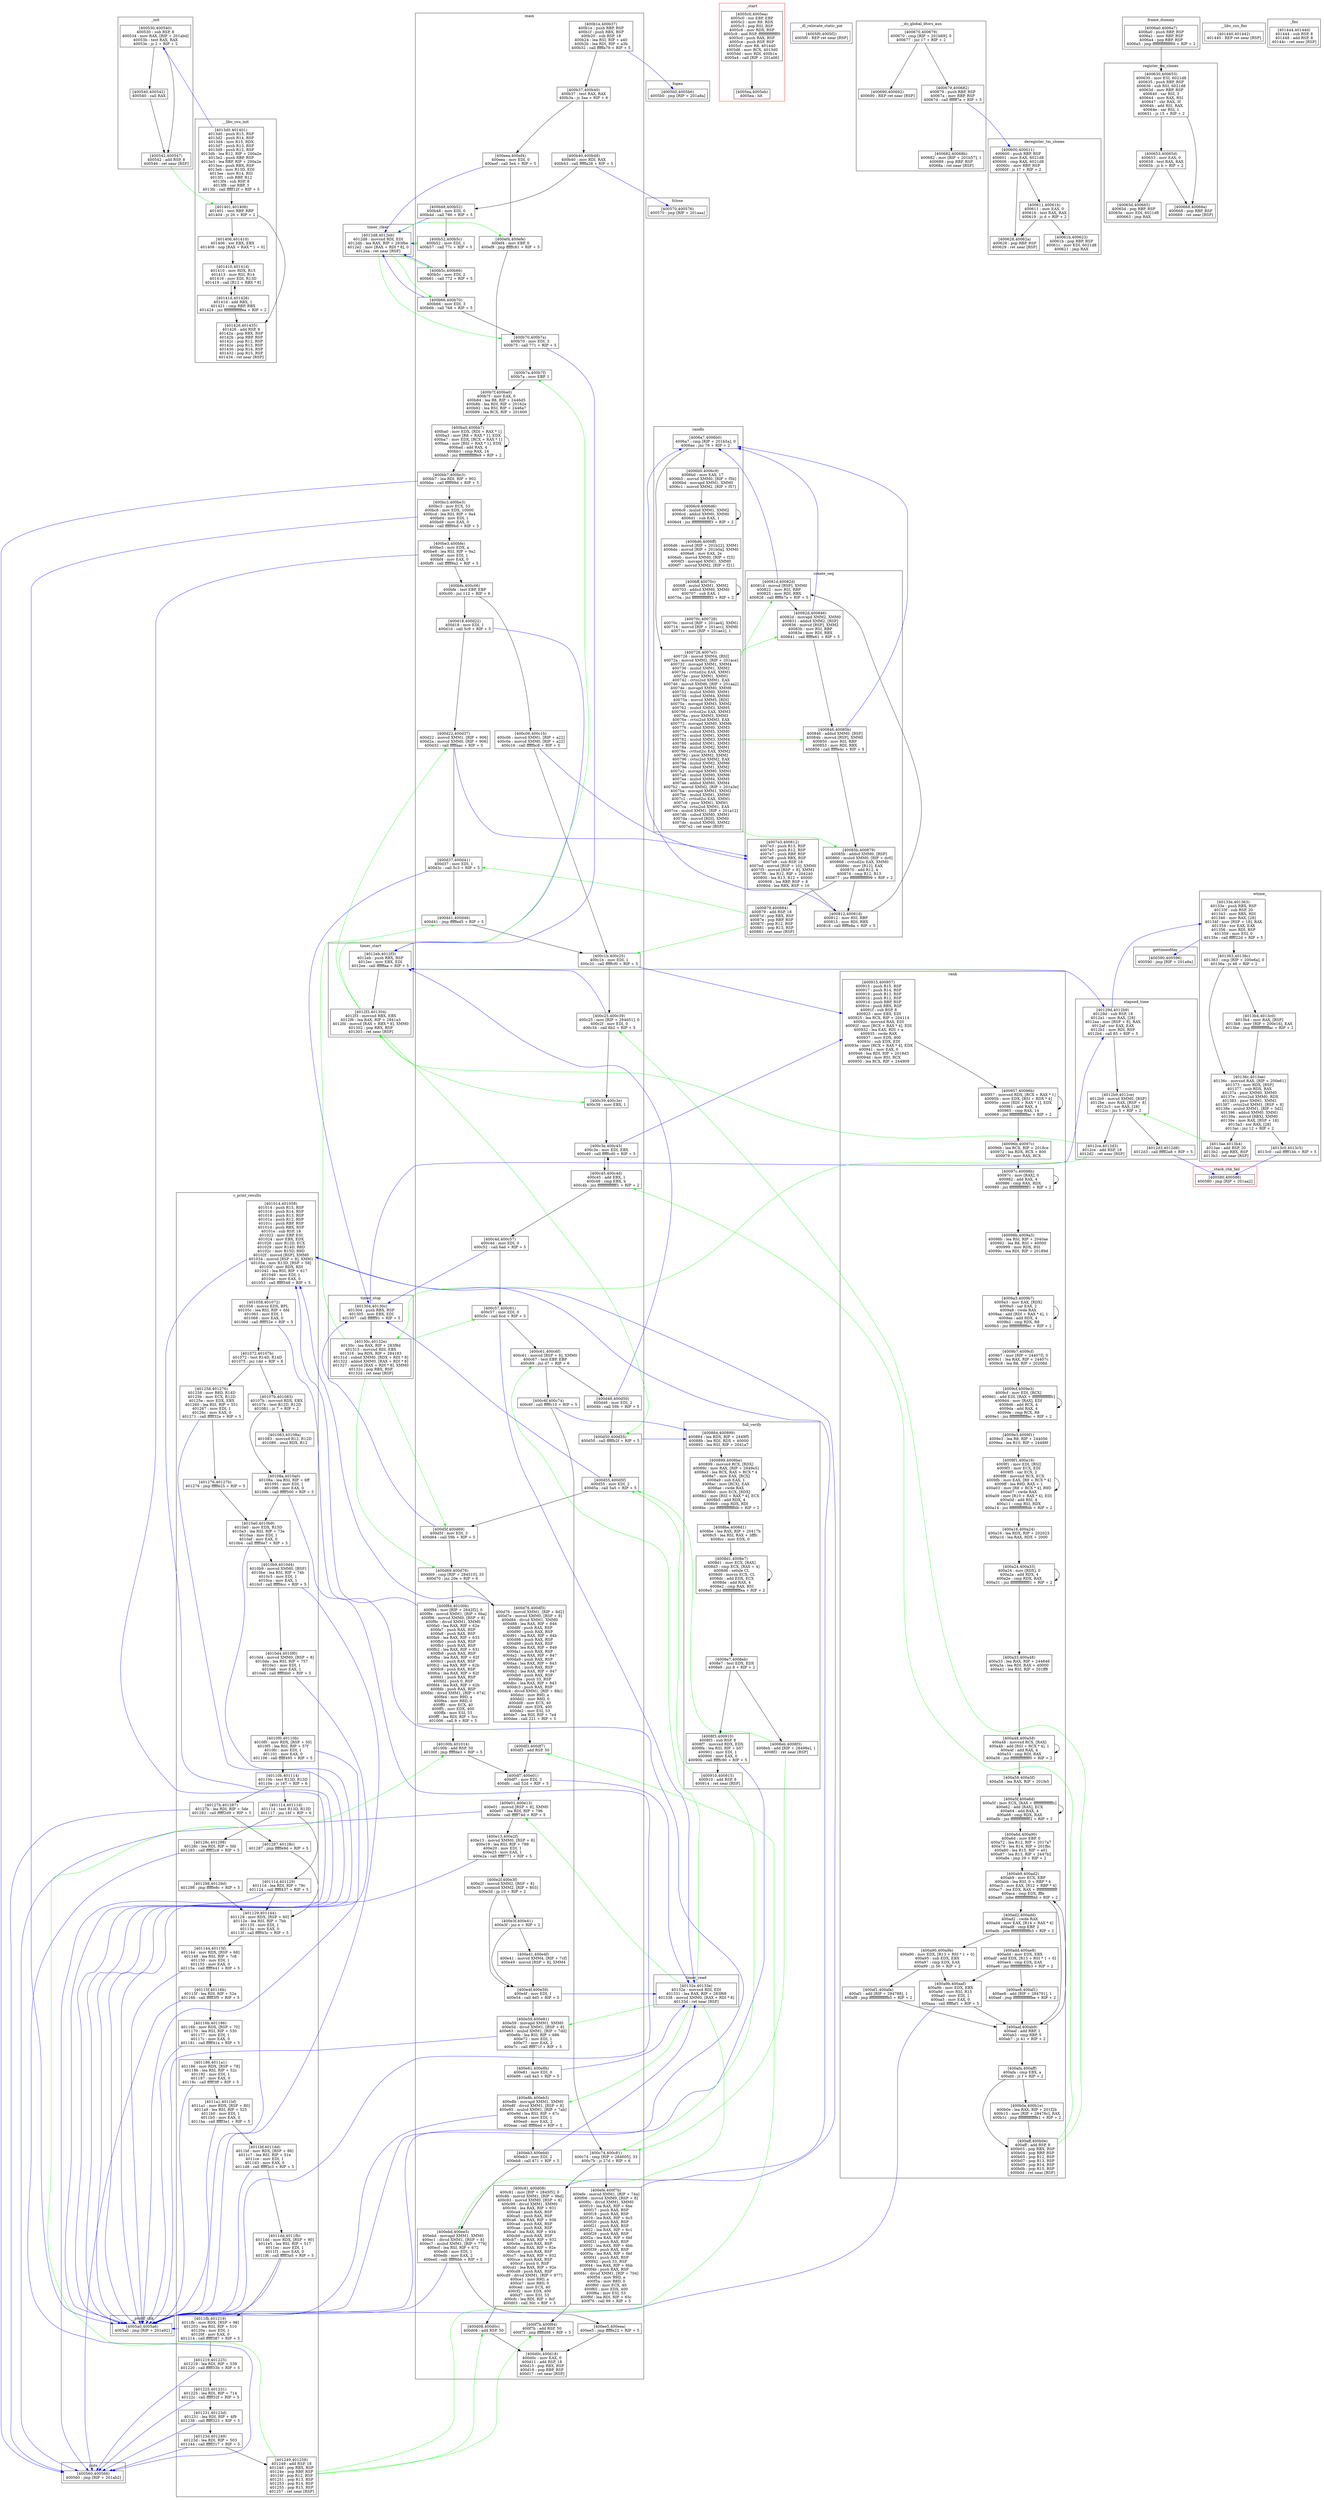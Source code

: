 digraph G{
	 subgraph cluster_1 {
		 label="_init"
		 shape=box
		 color=black
		"400530"[shape=box,label="[400530,400540)\n400530 : sub RSP, 8\n400534 : mov RAX, [RIP + 201abd]\n40053b : test RAX, RAX\n40053e : jz 2 + RIP + 2"];
		"400540"[shape=box,label="[400540,400542)\n400540 : call RAX"];
		"400542"[shape=box,label="[400542,400547)\n400542 : add RSP, 8\n400546 : ret near [RSP]"];
	}
	"400530" -> "400542"
	"400530" -> "400540"
	"400540" -> "400542"
	"400542" -> "401401" [color=green]

	 subgraph cluster_2 {
		 label="puts"
		 shape=box
		 color=black
		"400560"[shape=box,label="[400560,400566)\n400560 : jmp [RIP + 201ab2]"];
	}

	 subgraph cluster_3 {
		 label="fclose"
		 shape=box
		 color=black
		"400570"[shape=box,label="[400570,400576)\n400570 : jmp [RIP + 201aaa]"];
	}

	 subgraph cluster_4 {
		 label="__stack_chk_fail"
		 shape=box
		 color=red
		"400580"[shape=box,label="[400580,400586)\n400580 : jmp [RIP + 201aa2]"];
	}

	 subgraph cluster_5 {
		 label="gettimeofday"
		 shape=box
		 color=black
		"400590"[shape=box,label="[400590,400596)\n400590 : jmp [RIP + 201a9a]"];
	}

	 subgraph cluster_6 {
		 label="__printf_chk"
		 shape=box
		 color=black
		"4005a0"[shape=box,label="[4005a0,4005a6)\n4005a0 : jmp [RIP + 201a92]"];
	}

	 subgraph cluster_7 {
		 label="fopen"
		 shape=box
		 color=black
		"4005b0"[shape=box,label="[4005b0,4005b6)\n4005b0 : jmp [RIP + 201a8a]"];
	}

	 subgraph cluster_8 {
		 label="_start"
		 shape=box
		 color=red
		"4005c0"[shape=box,label="[4005c0,4005ea)\n4005c0 : xor EBP, EBP\n4005c2 : mov R9, RDX\n4005c5 : pop RSI, RSP\n4005c6 : mov RDX, RSP\n4005c9 : and RSP, fffffffffffffff0\n4005cd : push RAX, RSP\n4005ce : push RSP, RSP\n4005cf : mov R8, 401440\n4005d6 : mov RCX, 4013d0\n4005dd : mov RDI, 400b1e\n4005e4 : call [RIP + 201a06]"];
		"4005ea"[shape=box,label="[4005ea,4005eb)\n4005ea : hlt "];
	}
	"4005c0" -> "4005ea"

	 subgraph cluster_9 {
		 label="_dl_relocate_static_pie"
		 shape=box
		 color=black
		"4005f0"[shape=box,label="[4005f0,4005f2)\n4005f0 : REP ret near [RSP]"];
	}

	 subgraph cluster_10 {
		 label="deregister_tm_clones"
		 shape=box
		 color=black
		"400600"[shape=box,label="[400600,400611)\n400600 : push RBP, RSP\n400601 : mov EAX, 6021d8\n400606 : cmp RAX, 6021d8\n40060c : mov RBP, RSP\n40060f : jz 17 + RIP + 2"];
		"400611"[shape=box,label="[400611,40061b)\n400611 : mov EAX, 0\n400616 : test RAX, RAX\n400619 : jz d + RIP + 2"];
		"40061b"[shape=box,label="[40061b,400623)\n40061b : pop RBP, RSP\n40061c : mov EDI, 6021d8\n400621 : jmp RAX"];
		"400628"[shape=box,label="[400628,40062a)\n400628 : pop RBP, RSP\n400629 : ret near [RSP]"];
	}
	"400600" -> "400628"
	"400600" -> "400611"
	"400611" -> "400628"
	"400611" -> "40061b"

	 subgraph cluster_11 {
		 label="register_tm_clones"
		 shape=box
		 color=black
		"400630"[shape=box,label="[400630,400653)\n400630 : mov ESI, 6021d8\n400635 : push RBP, RSP\n400636 : sub RSI, 6021d8\n40063d : mov RBP, RSP\n400640 : sar RSI, 3\n400644 : mov RAX, RSI\n400647 : shr RAX, 3f\n40064b : add RSI, RAX\n40064e : sar RSI, 1\n400651 : jz 15 + RIP + 2"];
		"400653"[shape=box,label="[400653,40065d)\n400653 : mov EAX, 0\n400658 : test RAX, RAX\n40065b : jz b + RIP + 2"];
		"40065d"[shape=box,label="[40065d,400665)\n40065d : pop RBP, RSP\n40065e : mov EDI, 6021d8\n400663 : jmp RAX"];
		"400668"[shape=box,label="[400668,40066a)\n400668 : pop RBP, RSP\n400669 : ret near [RSP]"];
	}
	"400630" -> "400668"
	"400630" -> "400653"
	"400653" -> "400668"
	"400653" -> "40065d"

	 subgraph cluster_12 {
		 label="__do_global_dtors_aux"
		 shape=box
		 color=black
		"400670"[shape=box,label="[400670,400679)\n400670 : cmp [RIP + 201b69], 0\n400677 : jnz 17 + RIP + 2"];
		"400679"[shape=box,label="[400679,400682)\n400679 : push RBP, RSP\n40067a : mov RBP, RSP\n40067d : call ffffff7e + RIP + 5"];
		"400682"[shape=box,label="[400682,40068b)\n400682 : mov [RIP + 201b57], 1\n400689 : pop RBP, RSP\n40068a : ret near [RSP]"];
		"400690"[shape=box,label="[400690,400692)\n400690 : REP ret near [RSP]"];
	}
	"400670" -> "400690"
	"400670" -> "400679"
	"400679" -> "400600" [color=blue]
	"400679" -> "400682"

	 subgraph cluster_13 {
		 label="frame_dummy"
		 shape=box
		 color=black
		"4006a0"[shape=box,label="[4006a0,4006a7)\n4006a0 : push RBP, RSP\n4006a1 : mov RBP, RSP\n4006a4 : pop RBP, RSP\n4006a5 : jmp ffffffffffffff89 + RIP + 2"];
	}
	"4006a0" -> "400630"

	 subgraph cluster_14 {
		 label="randlc"
		 shape=box
		 color=black
		"4006a7"[shape=box,label="[4006a7,4006b0)\n4006a7 : cmp [RIP + 201b5a], 0\n4006ae : jnz 76 + RIP + 2"];
		"4006b0"[shape=box,label="[4006b0,4006c9)\n4006b0 : mov EAX, 17\n4006b5 : movsd XMM0, [RIP + f5b]\n4006bd : movapd XMM1, XMM0\n4006c1 : movsd XMM2, [RIP + f57]"];
		"4006c9"[shape=box,label="[4006c9,4006d6)\n4006c9 : mulsd XMM1, XMM2\n4006cd : addsd XMM0, XMM0\n4006d1 : sub EAX, 1\n4006d4 : jnz fffffffffffffff3 + RIP + 2"];
		"4006d6"[shape=box,label="[4006d6,4006ff)\n4006d6 : movsd [RIP + 201b22], XMM1\n4006de : movsd [RIP + 201b0a], XMM0\n4006e6 : mov EAX, 2e\n4006eb : movsd XMM0, [RIP + f25]\n4006f3 : movapd XMM1, XMM0\n4006f7 : movsd XMM2, [RIP + f21]"];
		"4006ff"[shape=box,label="[4006ff,40070c)\n4006ff : mulsd XMM1, XMM2\n400703 : addsd XMM0, XMM0\n400707 : sub EAX, 1\n40070a : jnz fffffffffffffff3 + RIP + 2"];
		"40070c"[shape=box,label="[40070c,400726)\n40070c : movsd [RIP + 201ae4], XMM1\n400714 : movsd [RIP + 201acc], XMM0\n40071c : mov [RIP + 201ae2], 1"];
		"400726"[shape=box,label="[400726,4007e3)\n400726 : movsd XMM4, [RSI]\n40072a : movsd XMM2, [RIP + 201ace]\n400732 : movapd XMM1, XMM4\n400736 : mulsd XMM1, XMM2\n40073a : cvttsd2si EAX, XMM1\n40073e : pxor XMM1, XMM1\n400742 : cvtsi2sd XMM1, EAX\n400746 : movsd XMM6, [RIP + 201aa2]\n40074e : movapd XMM0, XMM6\n400752 : mulsd XMM0, XMM1\n400756 : subsd XMM4, XMM0\n40075a : movsd XMM5, [RDI]\n40075e : movapd XMM3, XMM2\n400762 : mulsd XMM3, XMM5\n400766 : cvttsd2si EAX, XMM3\n40076a : pxor XMM3, XMM3\n40076e : cvtsi2sd XMM3, EAX\n400772 : movapd XMM0, XMM6\n400776 : mulsd XMM0, XMM3\n40077a : subsd XMM5, XMM0\n40077e : mulsd XMM1, XMM5\n400782 : mulsd XMM3, XMM4\n400786 : addsd XMM1, XMM3\n40078a : mulsd XMM2, XMM1\n40078e : cvttsd2si EAX, XMM2\n400792 : pxor XMM2, XMM2\n400796 : cvtsi2sd XMM2, EAX\n40079a : mulsd XMM2, XMM6\n40079e : subsd XMM1, XMM2\n4007a2 : movapd XMM0, XMM1\n4007a6 : mulsd XMM0, XMM6\n4007aa : mulsd XMM4, XMM5\n4007ae : addsd XMM0, XMM4\n4007b2 : movsd XMM2, [RIP + 201a3e]\n4007ba : movapd XMM1, XMM2\n4007be : mulsd XMM1, XMM0\n4007c2 : cvttsd2si EAX, XMM1\n4007c6 : pxor XMM1, XMM1\n4007ca : cvtsi2sd XMM1, EAX\n4007ce : mulsd XMM1, [RIP + 201a12]\n4007d6 : subsd XMM0, XMM1\n4007da : movsd [RDI], XMM0\n4007de : mulsd XMM0, XMM2\n4007e2 : ret near [RSP]"];
	}
	"4006a7" -> "400726"
	"4006a7" -> "4006b0"
	"4006b0" -> "4006c9"
	"4006c9" -> "4006c9"
	"4006c9" -> "4006d6"
	"4006d6" -> "4006ff"
	"4006ff" -> "4006ff"
	"4006ff" -> "40070c"
	"40070c" -> "400726"
	"400726" -> "40081d" [color=green]
	"400726" -> "40082d" [color=green]
	"400726" -> "400846" [color=green]
	"400726" -> "40085b" [color=green]

	 subgraph cluster_15 {
		 label="create_seq"
		 shape=box
		 color=black
		"4007e3"[shape=box,label="[4007e3,400812)\n4007e3 : push R13, RSP\n4007e5 : push R12, RSP\n4007e7 : push RBP, RSP\n4007e8 : push RBX, RSP\n4007e9 : sub RSP, 18\n4007ed : movsd [RSP + 10], XMM0\n4007f3 : movsd [RSP + 8], XMM1\n4007f9 : lea R12, RIP + 204240\n400800 : lea R13, R12 + 40000\n400808 : lea RBP, RSP + 8\n40080d : lea RBX, RSP + 10"];
		"400812"[shape=box,label="[400812,40081d)\n400812 : mov RSI, RBP\n400815 : mov RDI, RBX\n400818 : call fffffe8a + RIP + 5"];
		"40081d"[shape=box,label="[40081d,40082d)\n40081d : movsd [RSP], XMM0\n400822 : mov RSI, RBP\n400825 : mov RDI, RBX\n400828 : call fffffe7a + RIP + 5"];
		"40082d"[shape=box,label="[40082d,400846)\n40082d : movapd XMM2, XMM0\n400831 : addsd XMM2, [RSP]\n400836 : movsd [RSP], XMM2\n40083b : mov RSI, RBP\n40083e : mov RDI, RBX\n400841 : call fffffe61 + RIP + 5"];
		"400846"[shape=box,label="[400846,40085b)\n400846 : addsd XMM0, [RSP]\n40084b : movsd [RSP], XMM0\n400850 : mov RSI, RBP\n400853 : mov RDI, RBX\n400856 : call fffffe4c + RIP + 5"];
		"40085b"[shape=box,label="[40085b,400879)\n40085b : addsd XMM0, [RSP]\n400860 : mulsd XMM0, [RIP + dc0]\n400868 : cvttsd2si EAX, XMM0\n40086c : mov [R12], EAX\n400870 : add R12, 4\n400874 : cmp R12, R13\n400877 : jnz ffffffffffffff99 + RIP + 2"];
		"400879"[shape=box,label="[400879,400884)\n400879 : add RSP, 18\n40087d : pop RBX, RSP\n40087e : pop RBP, RSP\n40087f : pop R12, RSP\n400881 : pop R13, RSP\n400883 : ret near [RSP]"];
	}
	"4007e3" -> "400812"
	"400812" -> "4006a7" [color=blue]
	"400812" -> "40081d"
	"40081d" -> "4006a7" [color=blue]
	"40081d" -> "40082d"
	"40082d" -> "4006a7" [color=blue]
	"40082d" -> "400846"
	"400846" -> "4006a7" [color=blue]
	"400846" -> "40085b"
	"40085b" -> "400812"
	"40085b" -> "400879"
	"400879" -> "400d37" [color=green]
	"400879" -> "400c1b" [color=green]

	 subgraph cluster_16 {
		 label="full_verify"
		 shape=box
		 color=black
		"400884"[shape=box,label="[400884,400899)\n400884 : lea RDX, RIP + 2449f5\n40088b : lea RDI, RDX + 40000\n400892 : lea RSI, RIP + 2041a7"];
		"400899"[shape=box,label="[400899,4008be)\n400899 : movsxd RCX, [RDX]\n40089c : mov RAX, [RIP + 2849e5]\n4008a3 : lea RCX, RAX + RCX * 4\n4008a7 : mov EAX, [RCX]\n4008a9 : sub EAX, 1\n4008ac : mov [RCX], EAX\n4008ae : cwde RAX\n4008b0 : mov ECX, [RDX]\n4008b2 : mov [RSI + RAX * 4], ECX\n4008b5 : add RDX, 4\n4008b9 : cmp RDX, RDI\n4008bc : jnz ffffffffffffffdb + RIP + 2"];
		"4008be"[shape=box,label="[4008be,4008d1)\n4008be : lea RAX, RIP + 20417b\n4008c5 : lea RSI, RAX + 3fffc\n4008cc : mov EDX, 0"];
		"4008d1"[shape=box,label="[4008d1,4008e7)\n4008d1 : mov ECX, [RAX]\n4008d3 : cmp ECX, [RAX + 4]\n4008d6 : setnle CL\n4008d9 : movzx ECX, CL\n4008dc : add EDX, ECX\n4008de : add RAX, 4\n4008e2 : cmp RAX, RSI\n4008e5 : jnz ffffffffffffffea + RIP + 2"];
		"4008e7"[shape=box,label="[4008e7,4008eb)\n4008e7 : test EDX, EDX\n4008e9 : jnz 8 + RIP + 2"];
		"4008eb"[shape=box,label="[4008eb,4008f3)\n4008eb : add [RIP + 28498e], 1\n4008f2 : ret near [RSP]"];
		"4008f3"[shape=box,label="[4008f3,400910)\n4008f3 : sub RSP, 8\n4008f7 : movsxd RDX, EDX\n4008fa : lea RSI, RIP + b57\n400901 : mov EDI, 1\n400906 : mov EAX, 0\n40090b : call fffffc90 + RIP + 5"];
		"400910"[shape=box,label="[400910,400915)\n400910 : add RSP, 8\n400914 : ret near [RSP]"];
	}
	"400884" -> "400899"
	"400899" -> "400899"
	"400899" -> "4008be"
	"4008be" -> "4008d1"
	"4008d1" -> "4008d1"
	"4008d1" -> "4008e7"
	"4008e7" -> "4008f3"
	"4008e7" -> "4008eb"
	"4008eb" -> "400d55" [color=green]
	"4008eb" -> "400c74" [color=green]
	"4008f3" -> "4005a0" [color=blue]
	"4008f3" -> "400910"
	"400910" -> "400d55" [color=green]
	"400910" -> "400c74" [color=green]

	 subgraph cluster_17 {
		 label="rank"
		 shape=box
		 color=black
		"400915"[shape=box,label="[400915,400957)\n400915 : push R15, RSP\n400917 : push R14, RSP\n400919 : push R13, RSP\n40091b : push R12, RSP\n40091d : push RBP, RSP\n40091e : push RBX, RSP\n40091f : sub RSP, 8\n400923 : mov EBX, EDI\n400925 : lea RCX, RIP + 204114\n40092c : movsxd RAX, EDI\n40092f : mov [RCX + RAX * 4], EDI\n400932 : lea EAX, RDI + a\n400935 : cwde RAX\n400937 : mov EDX, 800\n40093c : sub EDX, EDI\n40093e : mov [RCX + RAX * 4], EDX\n400941 : mov EAX, 0\n400946 : lea RDI, RIP + 2018d3\n40094d : mov RSI, RCX\n400950 : lea RCX, RIP + 244909"];
		"400957"[shape=box,label="[400957,40096b)\n400957 : movsxd RDX, [RCX + RAX * 1]\n40095b : mov EDX, [RSI + RDX * 4]\n40095e : mov [RDI + RAX * 1], EDX\n400961 : add RAX, 4\n400965 : cmp RAX, 14\n400969 : jnz ffffffffffffffec + RIP + 2"];
		"40096b"[shape=box,label="[40096b,40097c)\n40096b : lea RCX, RIP + 2018ce\n400972 : lea RDX, RCX + 800\n400979 : mov RAX, RCX"];
		"40097c"[shape=box,label="[40097c,40098b)\n40097c : mov [RAX], 0\n400982 : add RAX, 4\n400986 : cmp RAX, RDX\n400989 : jnz fffffffffffffff1 + RIP + 2"];
		"40098b"[shape=box,label="[40098b,4009a3)\n40098b : lea RSI, RIP + 2040ae\n400992 : lea R8, RSI + 40000\n400999 : mov RDX, RSI\n40099c : lea RDI, RIP + 20189d"];
		"4009a3"[shape=box,label="[4009a3,4009b7)\n4009a3 : mov EAX, [RDX]\n4009a5 : sar EAX, 2\n4009a8 : cwde RAX\n4009aa : add [RDI + RAX * 4], 1\n4009ae : add RDX, 4\n4009b2 : cmp RDX, R8\n4009b5 : jnz ffffffffffffffec + RIP + 2"];
		"4009b7"[shape=box,label="[4009b7,4009cf)\n4009b7 : mov [RIP + 24407f], 0\n4009c1 : lea RAX, RIP + 24407c\n4009c8 : lea R8, RIP + 20206d"];
		"4009cf"[shape=box,label="[4009cf,4009e3)\n4009cf : mov EDI, [RCX]\n4009d1 : add EDI, [RAX + fffffffffffffffc]\n4009d4 : mov [RAX], EDI\n4009d6 : add RCX, 4\n4009da : add RAX, 4\n4009de : cmp RCX, R8\n4009e1 : jnz ffffffffffffffec + RIP + 2"];
		"4009e3"[shape=box,label="[4009e3,4009f1)\n4009e3 : lea R8, RIP + 244056\n4009ea : lea R10, RIP + 24488f"];
		"4009f1"[shape=box,label="[4009f1,400a16)\n4009f1 : mov EDI, [RSI]\n4009f3 : mov ECX, EDI\n4009f5 : sar ECX, 2\n4009f8 : movsxd RCX, ECX\n4009fb : mov EAX, [R8 + RCX * 4]\n4009ff : lea R9D, RAX + 1\n400a03 : mov [R8 + RCX * 4], R9D\n400a07 : cwde RAX\n400a09 : mov [R10 + RAX * 4], EDI\n400a0d : add RSI, 4\n400a11 : cmp RSI, RDX\n400a14 : jnz ffffffffffffffdb + RIP + 2"];
		"400a16"[shape=box,label="[400a16,400a24)\n400a16 : lea RDX, RIP + 202023\n400a1d : lea RAX, RDX + 2000"];
		"400a24"[shape=box,label="[400a24,400a33)\n400a24 : mov [RDX], 0\n400a2a : add RDX, 4\n400a2e : cmp RDX, RAX\n400a31 : jnz fffffffffffffff1 + RIP + 2"];
		"400a33"[shape=box,label="[400a33,400a48)\n400a33 : lea RAX, RIP + 244846\n400a3a : lea RDI, RAX + 40000\n400a41 : lea RSI, RIP + 201ff8"];
		"400a48"[shape=box,label="[400a48,400a58)\n400a48 : movsxd RCX, [RAX]\n400a4b : add [RSI + RCX * 4], 1\n400a4f : add RAX, 4\n400a53 : cmp RDI, RAX\n400a56 : jnz fffffffffffffff0 + RIP + 2"];
		"400a58"[shape=box,label="[400a58,400a5f)\n400a58 : lea RAX, RIP + 201fe5"];
		"400a5f"[shape=box,label="[400a5f,400a6d)\n400a5f : mov ECX, [RAX + fffffffffffffffc]\n400a62 : add [RAX], ECX\n400a64 : add RAX, 4\n400a68 : cmp RDX, RAX\n400a6b : jnz fffffffffffffff2 + RIP + 2"];
		"400a6d"[shape=box,label="[400a6d,400a90)\n400a6d : mov EBP, 0\n400a72 : lea R12, RIP + 2017a7\n400a79 : lea R14, RIP + 201fbc\n400a80 : lea R15, RIP + a01\n400a87 : lea R13, RIP + 2447b2\n400a8e : jmp 29 + RIP + 2"];
		"400a90"[shape=box,label="[400a90,400a9b)\n400a90 : mov EDX, [R13 + RSI * 1 + 0]\n400a95 : sub EDX, EBX\n400a97 : cmp EDX, EAX\n400a99 : jz 56 + RIP + 2"];
		"400a9b"[shape=box,label="[400a9b,400aaf)\n400a9b : mov EDX, EBX\n400a9d : mov RSI, R15\n400aa0 : mov EDI, 1\n400aa5 : mov EAX, 0\n400aaa : call fffffaf1 + RIP + 5"];
		"400aaf"[shape=box,label="[400aaf,400ab9)\n400aaf : add RBP, 1\n400ab3 : cmp RBP, 5\n400ab7 : jz 41 + RIP + 2"];
		"400ab9"[shape=box,label="[400ab9,400ad2)\n400ab9 : mov ECX, EBP\n400abb : lea RSI, 0 + RBP * 4\n400ac3 : mov EAX, [R12 + RBP * 4]\n400ac7 : lea EDX, RAX + ffffffffffffffff\n400aca : cmp EDX, fffe\n400ad0 : jnbe ffffffffffffffdd + RIP + 2"];
		"400ad2"[shape=box,label="[400ad2,400add)\n400ad2 : cwde RAX\n400ad4 : mov EAX, [R14 + RAX * 4]\n400ad8 : cmp EBP, 2\n400adb : jnle ffffffffffffffb3 + RIP + 2"];
		"400add"[shape=box,label="[400add,400ae8)\n400add : mov EDX, EBX\n400adf : add EDX, [R13 + RSI * 1 + 0]\n400ae4 : cmp EDX, EAX\n400ae6 : jnz ffffffffffffffb3 + RIP + 2"];
		"400ae8"[shape=box,label="[400ae8,400af1)\n400ae8 : add [RIP + 284791], 1\n400aef : jmp ffffffffffffffbe + RIP + 2"];
		"400af1"[shape=box,label="[400af1,400afa)\n400af1 : add [RIP + 284788], 1\n400af8 : jmp ffffffffffffffb5 + RIP + 2"];
		"400afa"[shape=box,label="[400afa,400aff)\n400afa : cmp EBX, a\n400afd : jz f + RIP + 2"];
		"400aff"[shape=box,label="[400aff,400b0e)\n400aff : add RSP, 8\n400b03 : pop RBX, RSP\n400b04 : pop RBP, RSP\n400b05 : pop R12, RSP\n400b07 : pop R13, RSP\n400b09 : pop R14, RSP\n400b0b : pop R15, RSP\n400b0d : ret near [RSP]"];
		"400b0e"[shape=box,label="[400b0e,400b1e)\n400b0e : lea RAX, RIP + 201f2b\n400b15 : mov [RIP + 28476c], RAX\n400b1c : jmp ffffffffffffffe1 + RIP + 2"];
	}
	"400915" -> "400957"
	"400957" -> "400957"
	"400957" -> "40096b"
	"40096b" -> "40097c"
	"40097c" -> "40097c"
	"40097c" -> "40098b"
	"40098b" -> "4009a3"
	"4009a3" -> "4009a3"
	"4009a3" -> "4009b7"
	"4009b7" -> "4009cf"
	"4009cf" -> "4009cf"
	"4009cf" -> "4009e3"
	"4009e3" -> "4009f1"
	"4009f1" -> "4009f1"
	"4009f1" -> "400a16"
	"400a16" -> "400a24"
	"400a24" -> "400a24"
	"400a24" -> "400a33"
	"400a33" -> "400a48"
	"400a48" -> "400a48"
	"400a48" -> "400a58"
	"400a58" -> "400a5f"
	"400a5f" -> "400a5f"
	"400a5f" -> "400a6d"
	"400a6d" -> "400ab9"
	"400a90" -> "400af1"
	"400a90" -> "400a9b"
	"400a9b" -> "4005a0" [color=blue]
	"400a9b" -> "400aaf"
	"400aaf" -> "400afa"
	"400aaf" -> "400ab9"
	"400ab9" -> "400aaf"
	"400ab9" -> "400ad2"
	"400ad2" -> "400a90"
	"400ad2" -> "400add"
	"400add" -> "400a9b"
	"400add" -> "400ae8"
	"400ae8" -> "400aaf"
	"400af1" -> "400aaf"
	"400afa" -> "400b0e"
	"400afa" -> "400aff"
	"400aff" -> "400c25" [color=green]
	"400aff" -> "400c45" [color=green]
	"400b0e" -> "400aff"

	 subgraph cluster_18 {
		 label="main"
		 shape=box
		 color=black
		"400b1e"[shape=box,label="[400b1e,400b37)\n400b1e : push RBP, RSP\n400b1f : push RBX, RSP\n400b20 : sub RSP, 18\n400b24 : lea RSI, RIP + a40\n400b2b : lea RDI, RIP + a3b\n400b32 : call fffffa79 + RIP + 5"];
		"400b37"[shape=box,label="[400b37,400b40)\n400b37 : test RAX, RAX\n400b3a : jz 3aa + RIP + 6"];
		"400b40"[shape=box,label="[400b40,400b48)\n400b40 : mov RDI, RAX\n400b43 : call fffffa28 + RIP + 5"];
		"400b48"[shape=box,label="[400b48,400b52)\n400b48 : mov EDI, 0\n400b4d : call 786 + RIP + 5"];
		"400b52"[shape=box,label="[400b52,400b5c)\n400b52 : mov EDI, 1\n400b57 : call 77c + RIP + 5"];
		"400b5c"[shape=box,label="[400b5c,400b66)\n400b5c : mov EDI, 2\n400b61 : call 772 + RIP + 5"];
		"400b66"[shape=box,label="[400b66,400b70)\n400b66 : mov EDI, 3\n400b6b : call 768 + RIP + 5"];
		"400b70"[shape=box,label="[400b70,400b7a)\n400b70 : mov EDI, 3\n400b75 : call 771 + RIP + 5"];
		"400b7a"[shape=box,label="[400b7a,400b7f)\n400b7a : mov EBP, 1"];
		"400b7f"[shape=box,label="[400b7f,400ba0)\n400b7f : mov EAX, 0\n400b84 : lea R8, RIP + 2446d5\n400b8b : lea RDI, RIP + 20162e\n400b92 : lea RSI, RIP + 2446a7\n400b99 : lea RCX, RIP + 201600"];
		"400ba0"[shape=box,label="[400ba0,400bb7)\n400ba0 : mov EDX, [RDI + RAX * 1]\n400ba3 : mov [R8 + RAX * 1], EDX\n400ba7 : mov EDX, [RCX + RAX * 1]\n400baa : mov [RSI + RAX * 1], EDX\n400bad : add RAX, 4\n400bb1 : cmp RAX, 14\n400bb5 : jnz ffffffffffffffe9 + RIP + 2"];
		"400bb7"[shape=box,label="[400bb7,400bc3)\n400bb7 : lea RDI, RIP + 902\n400bbe : call fffff99d + RIP + 5"];
		"400bc3"[shape=box,label="[400bc3,400be3)\n400bc3 : mov ECX, 53\n400bc8 : mov EDX, 10000\n400bcd : lea RSI, RIP + 9a4\n400bd4 : mov EDI, 1\n400bd9 : mov EAX, 0\n400bde : call fffff9bd + RIP + 5"];
		"400be3"[shape=box,label="[400be3,400bfe)\n400be3 : mov EDX, a\n400be8 : lea RSI, RIP + 9a2\n400bef : mov EDI, 1\n400bf4 : mov EAX, 0\n400bf9 : call fffff9a2 + RIP + 5"];
		"400bfe"[shape=box,label="[400bfe,400c06)\n400bfe : test EBP, EBP\n400c00 : jnz 112 + RIP + 6"];
		"400c06"[shape=box,label="[400c06,400c1b)\n400c06 : movsd XMM1, [RIP + a22]\n400c0e : movsd XMM0, [RIP + a22]\n400c16 : call fffffbc8 + RIP + 5"];
		"400c1b"[shape=box,label="[400c1b,400c25)\n400c1b : mov EDI, 1\n400c20 : call fffffcf0 + RIP + 5"];
		"400c25"[shape=box,label="[400c25,400c39)\n400c25 : mov [RIP + 284651], 0\n400c2f : mov EDI, 0\n400c34 : call 6b2 + RIP + 5"];
		"400c39"[shape=box,label="[400c39,400c3e)\n400c39 : mov EBX, 1"];
		"400c3e"[shape=box,label="[400c3e,400c45)\n400c3e : mov EDI, EBX\n400c40 : call fffffcd0 + RIP + 5"];
		"400c45"[shape=box,label="[400c45,400c4d)\n400c45 : add EBX, 1\n400c48 : cmp EBX, b\n400c4b : jnz fffffffffffffff1 + RIP + 2"];
		"400c4d"[shape=box,label="[400c4d,400c57)\n400c4d : mov EDI, 0\n400c52 : call 6ad + RIP + 5"];
		"400c57"[shape=box,label="[400c57,400c61)\n400c57 : mov EDI, 0\n400c5c : call 6cd + RIP + 5"];
		"400c61"[shape=box,label="[400c61,400c6f)\n400c61 : movsd [RSP + 8], XMM0\n400c67 : test EBP, EBP\n400c69 : jnz d7 + RIP + 6"];
		"400c6f"[shape=box,label="[400c6f,400c74)\n400c6f : call fffffc10 + RIP + 5"];
		"400c74"[shape=box,label="[400c74,400c81)\n400c74 : cmp [RIP + 284605], 33\n400c7b : jz 27d + RIP + 6"];
		"400c81"[shape=box,label="[400c81,400d08)\n400c81 : mov [RIP + 2845f5], 0\n400c8b : movsd XMM1, [RIP + 9bd]\n400c93 : movsd XMM0, [RSP + 8]\n400c99 : divsd XMM1, XMM0\n400c9d : lea RAX, RIP + 931\n400ca4 : push RAX, RSP\n400ca5 : push RAX, RSP\n400ca6 : lea RAX, RIP + 936\n400cad : push RAX, RSP\n400cae : push RAX, RSP\n400caf : lea RAX, RIP + 934\n400cb6 : push RAX, RSP\n400cb7 : lea RAX, RIP + 932\n400cbe : push RAX, RSP\n400cbf : lea RAX, RIP + 92e\n400cc6 : push RAX, RSP\n400cc7 : lea RAX, RIP + 932\n400cce : push RAX, RSP\n400ccf : push 0, RSP\n400cd1 : lea RAX, RIP + 92e\n400cd8 : push RAX, RSP\n400cd9 : divsd XMM1, [RIP + 977]\n400ce1 : mov R9D, a\n400ce7 : mov R8D, 0\n400ced : mov ECX, 40\n400cf2 : mov EDX, 400\n400cf7 : mov ESI, 53\n400cfc : lea RDI, RIP + 8cf\n400d03 : call 30c + RIP + 5"];
		"400d08"[shape=box,label="[400d08,400d0c)\n400d08 : add RSP, 50"];
		"400d0c"[shape=box,label="[400d0c,400d18)\n400d0c : mov EAX, 0\n400d11 : add RSP, 18\n400d15 : pop RBX, RSP\n400d16 : pop RBP, RSP\n400d17 : ret near [RSP]"];
		"400d18"[shape=box,label="[400d18,400d22)\n400d18 : mov EDI, 1\n400d1d : call 5c9 + RIP + 5"];
		"400d22"[shape=box,label="[400d22,400d37)\n400d22 : movsd XMM1, [RIP + 906]\n400d2a : movsd XMM0, [RIP + 906]\n400d32 : call fffffaac + RIP + 5"];
		"400d37"[shape=box,label="[400d37,400d41)\n400d37 : mov EDI, 1\n400d3c : call 5c3 + RIP + 5"];
		"400d41"[shape=box,label="[400d41,400d46)\n400d41 : jmp fffffed5 + RIP + 5"];
		"400d46"[shape=box,label="[400d46,400d50)\n400d46 : mov EDI, 2\n400d4b : call 59b + RIP + 5"];
		"400d50"[shape=box,label="[400d50,400d55)\n400d50 : call fffffb2f + RIP + 5"];
		"400d55"[shape=box,label="[400d55,400d5f)\n400d55 : mov EDI, 2\n400d5a : call 5a5 + RIP + 5"];
		"400d5f"[shape=box,label="[400d5f,400d69)\n400d5f : mov EDI, 3\n400d64 : call 59b + RIP + 5"];
		"400d69"[shape=box,label="[400d69,400d76)\n400d69 : cmp [RIP + 284510], 33\n400d70 : jnz 20e + RIP + 6"];
		"400d76"[shape=box,label="[400d76,400df3)\n400d76 : movsd XMM1, [RIP + 8d2]\n400d7e : movsd XMM0, [RSP + 8]\n400d84 : divsd XMM1, XMM0\n400d88 : lea RAX, RIP + 846\n400d8f : push RAX, RSP\n400d90 : push RAX, RSP\n400d91 : lea RAX, RIP + 84b\n400d98 : push RAX, RSP\n400d99 : push RAX, RSP\n400d9a : lea RAX, RIP + 849\n400da1 : push RAX, RSP\n400da2 : lea RAX, RIP + 847\n400da9 : push RAX, RSP\n400daa : lea RAX, RIP + 843\n400db1 : push RAX, RSP\n400db2 : lea RAX, RIP + 847\n400db9 : push RAX, RSP\n400dba : push 33, RSP\n400dbc : lea RAX, RIP + 843\n400dc3 : push RAX, RSP\n400dc4 : divsd XMM1, [RIP + 88c]\n400dcc : mov R9D, a\n400dd2 : mov R8D, 0\n400dd8 : mov ECX, 40\n400ddd : mov EDX, 400\n400de2 : mov ESI, 53\n400de7 : lea RDI, RIP + 7e4\n400dee : call 221 + RIP + 5"];
		"400df3"[shape=box,label="[400df3,400df7)\n400df3 : add RSP, 50"];
		"400df7"[shape=box,label="[400df7,400e01)\n400df7 : mov EDI, 3\n400dfc : call 52d + RIP + 5"];
		"400e01"[shape=box,label="[400e01,400e13)\n400e01 : movsd [RSP + 8], XMM0\n400e07 : lea RDI, RIP + 796\n400e0e : call fffff74d + RIP + 5"];
		"400e13"[shape=box,label="[400e13,400e2f)\n400e13 : movsd XMM0, [RSP + 8]\n400e19 : lea RSI, RIP + 799\n400e20 : mov EDI, 1\n400e25 : mov EAX, 1\n400e2a : call fffff771 + RIP + 5"];
		"400e2f"[shape=box,label="[400e2f,400e3f)\n400e2f : movsd XMM2, [RSP + 8]\n400e35 : ucomisd XMM2, [RIP + 803]\n400e3d : jp 10 + RIP + 2"];
		"400e3f"[shape=box,label="[400e3f,400e41)\n400e3f : jnz e + RIP + 2"];
		"400e41"[shape=box,label="[400e41,400e4f)\n400e41 : movsd XMM4, [RIP + 7cf]\n400e49 : movsd [RSP + 8], XMM4"];
		"400e4f"[shape=box,label="[400e4f,400e59)\n400e4f : mov EDI, 1\n400e54 : call 4d5 + RIP + 5"];
		"400e59"[shape=box,label="[400e59,400e81)\n400e59 : movapd XMM1, XMM0\n400e5d : divsd XMM1, [RSP + 8]\n400e63 : mulsd XMM1, [RIP + 7dd]\n400e6b : lea RSI, RIP + 686\n400e72 : mov EDI, 1\n400e77 : mov EAX, 2\n400e7c : call fffff71f + RIP + 5"];
		"400e81"[shape=box,label="[400e81,400e8b)\n400e81 : mov EDI, 0\n400e86 : call 4a3 + RIP + 5"];
		"400e8b"[shape=box,label="[400e8b,400eb3)\n400e8b : movapd XMM1, XMM0\n400e8f : divsd XMM1, [RSP + 8]\n400e95 : mulsd XMM1, [RIP + 7ab]\n400e9d : lea RSI, RIP + 67c\n400ea4 : mov EDI, 1\n400ea9 : mov EAX, 2\n400eae : call fffff6ed + RIP + 5"];
		"400eb3"[shape=box,label="[400eb3,400ebd)\n400eb3 : mov EDI, 2\n400eb8 : call 471 + RIP + 5"];
		"400ebd"[shape=box,label="[400ebd,400ee5)\n400ebd : movapd XMM1, XMM0\n400ec1 : divsd XMM1, [RSP + 8]\n400ec7 : mulsd XMM1, [RIP + 779]\n400ecf : lea RSI, RIP + 672\n400ed6 : mov EDI, 1\n400edb : mov EAX, 2\n400ee0 : call fffff6bb + RIP + 5"];
		"400ee5"[shape=box,label="[400ee5,400eea)\n400ee5 : jmp fffffe22 + RIP + 5"];
		"400eea"[shape=box,label="[400eea,400ef4)\n400eea : mov EDI, 0\n400eef : call 3e4 + RIP + 5"];
		"400ef4"[shape=box,label="[400ef4,400efe)\n400ef4 : mov EBP, 0\n400ef9 : jmp fffffc81 + RIP + 5"];
		"400efe"[shape=box,label="[400efe,400f7b)\n400efe : movsd XMM1, [RIP + 74a]\n400f06 : movsd XMM0, [RSP + 8]\n400f0c : divsd XMM1, XMM0\n400f10 : lea RAX, RIP + 6be\n400f17 : push RAX, RSP\n400f18 : push RAX, RSP\n400f19 : lea RAX, RIP + 6c3\n400f20 : push RAX, RSP\n400f21 : push RAX, RSP\n400f22 : lea RAX, RIP + 6c1\n400f29 : push RAX, RSP\n400f2a : lea RAX, RIP + 6bf\n400f31 : push RAX, RSP\n400f32 : lea RAX, RIP + 6bb\n400f39 : push RAX, RSP\n400f3a : lea RAX, RIP + 6bf\n400f41 : push RAX, RSP\n400f42 : push 33, RSP\n400f44 : lea RAX, RIP + 6bb\n400f4b : push RAX, RSP\n400f4c : divsd XMM1, [RIP + 704]\n400f54 : mov R9D, a\n400f5a : mov R8D, 0\n400f60 : mov ECX, 40\n400f65 : mov EDX, 400\n400f6a : mov ESI, 53\n400f6f : lea RDI, RIP + 65c\n400f76 : call 99 + RIP + 5"];
		"400f7b"[shape=box,label="[400f7b,400f84)\n400f7b : add RSP, 50\n400f7f : jmp fffffd88 + RIP + 5"];
		"400f84"[shape=box,label="[400f84,40100b)\n400f84 : mov [RIP + 2842f2], 0\n400f8e : movsd XMM1, [RIP + 6ba]\n400f96 : movsd XMM0, [RSP + 8]\n400f9c : divsd XMM1, XMM0\n400fa0 : lea RAX, RIP + 62e\n400fa7 : push RAX, RSP\n400fa8 : push RAX, RSP\n400fa9 : lea RAX, RIP + 633\n400fb0 : push RAX, RSP\n400fb1 : push RAX, RSP\n400fb2 : lea RAX, RIP + 631\n400fb9 : push RAX, RSP\n400fba : lea RAX, RIP + 62f\n400fc1 : push RAX, RSP\n400fc2 : lea RAX, RIP + 62b\n400fc9 : push RAX, RSP\n400fca : lea RAX, RIP + 62f\n400fd1 : push RAX, RSP\n400fd2 : push 0, RSP\n400fd4 : lea RAX, RIP + 62b\n400fdb : push RAX, RSP\n400fdc : divsd XMM1, [RIP + 674]\n400fe4 : mov R9D, a\n400fea : mov R8D, 0\n400ff0 : mov ECX, 40\n400ff5 : mov EDX, 400\n400ffa : mov ESI, 53\n400fff : lea RDI, RIP + 5cc\n401006 : call 9 + RIP + 5"];
		"40100b"[shape=box,label="[40100b,401014)\n40100b : add RSP, 50\n40100f : jmp fffffde3 + RIP + 5"];
	}
	"400b1e" -> "4005b0" [color=blue]
	"400b1e" -> "400b37"
	"400b37" -> "400eea"
	"400b37" -> "400b40"
	"400b40" -> "400570" [color=blue]
	"400b40" -> "400b48"
	"400b48" -> "4012d8" [color=blue]
	"400b48" -> "400b52"
	"400b52" -> "4012d8" [color=blue]
	"400b52" -> "400b5c"
	"400b5c" -> "4012d8" [color=blue]
	"400b5c" -> "400b66"
	"400b66" -> "4012d8" [color=blue]
	"400b66" -> "400b70"
	"400b70" -> "4012eb" [color=blue]
	"400b70" -> "400b7a"
	"400b7a" -> "400b7f"
	"400b7f" -> "400ba0"
	"400ba0" -> "400ba0"
	"400ba0" -> "400bb7"
	"400bb7" -> "400560" [color=blue]
	"400bb7" -> "400bc3"
	"400bc3" -> "4005a0" [color=blue]
	"400bc3" -> "400be3"
	"400be3" -> "4005a0" [color=blue]
	"400be3" -> "400bfe"
	"400bfe" -> "400d18"
	"400bfe" -> "400c06"
	"400c06" -> "4007e3" [color=blue]
	"400c06" -> "400c1b"
	"400c1b" -> "400915" [color=blue]
	"400c1b" -> "400c25"
	"400c25" -> "4012eb" [color=blue]
	"400c25" -> "400c39"
	"400c39" -> "400c3e"
	"400c3e" -> "400915" [color=blue]
	"400c3e" -> "400c45"
	"400c45" -> "400c3e"
	"400c45" -> "400c4d"
	"400c4d" -> "401304" [color=blue]
	"400c4d" -> "400c57"
	"400c57" -> "40132e" [color=blue]
	"400c57" -> "400c61"
	"400c61" -> "400d46"
	"400c61" -> "400c6f"
	"400c6f" -> "400884" [color=blue]
	"400c6f" -> "400c74"
	"400c74" -> "400efe"
	"400c74" -> "400c81"
	"400c81" -> "401014" [color=blue]
	"400c81" -> "400d08"
	"400d08" -> "400d0c"
	"400d18" -> "4012eb" [color=blue]
	"400d18" -> "400d22"
	"400d22" -> "4007e3" [color=blue]
	"400d22" -> "400d37"
	"400d37" -> "401304" [color=blue]
	"400d37" -> "400d41"
	"400d41" -> "400c1b"
	"400d46" -> "4012eb" [color=blue]
	"400d46" -> "400d50"
	"400d50" -> "400884" [color=blue]
	"400d50" -> "400d55"
	"400d55" -> "401304" [color=blue]
	"400d55" -> "400d5f"
	"400d5f" -> "401304" [color=blue]
	"400d5f" -> "400d69"
	"400d69" -> "400f84"
	"400d69" -> "400d76"
	"400d76" -> "401014" [color=blue]
	"400d76" -> "400df3"
	"400df3" -> "400df7"
	"400df7" -> "40132e" [color=blue]
	"400df7" -> "400e01"
	"400e01" -> "400560" [color=blue]
	"400e01" -> "400e13"
	"400e13" -> "4005a0" [color=blue]
	"400e13" -> "400e2f"
	"400e2f" -> "400e4f"
	"400e2f" -> "400e3f"
	"400e3f" -> "400e4f"
	"400e3f" -> "400e41"
	"400e41" -> "400e4f"
	"400e4f" -> "40132e" [color=blue]
	"400e4f" -> "400e59"
	"400e59" -> "4005a0" [color=blue]
	"400e59" -> "400e81"
	"400e81" -> "40132e" [color=blue]
	"400e81" -> "400e8b"
	"400e8b" -> "4005a0" [color=blue]
	"400e8b" -> "400eb3"
	"400eb3" -> "40132e" [color=blue]
	"400eb3" -> "400ebd"
	"400ebd" -> "4005a0" [color=blue]
	"400ebd" -> "400ee5"
	"400ee5" -> "400d0c"
	"400eea" -> "4012d8" [color=blue]
	"400eea" -> "400ef4"
	"400ef4" -> "400b7f"
	"400efe" -> "401014" [color=blue]
	"400efe" -> "400f7b"
	"400f7b" -> "400d0c"
	"400f84" -> "401014" [color=blue]
	"400f84" -> "40100b"
	"40100b" -> "400df7"

	 subgraph cluster_19 {
		 label="c_print_results"
		 shape=box
		 color=black
		"401014"[shape=box,label="[401014,401058)\n401014 : push R15, RSP\n401016 : push R14, RSP\n401018 : push R13, RSP\n40101a : push R12, RSP\n40101c : push RBP, RSP\n40101d : push RBX, RSP\n40101e : sub RSP, 18\n401022 : mov EBP, ESI\n401024 : mov EBX, EDX\n401026 : mov R12D, ECX\n401029 : mov R14D, R8D\n40102c : mov R15D, R9D\n40102f : movsd [RSP], XMM0\n401034 : movsd [RSP + 8], XMM1\n40103a : mov R13D, [RSP + 58]\n40103f : mov RDX, RDI\n401042 : lea RSI, RIP + 617\n401049 : mov EDI, 1\n40104e : mov EAX, 0\n401053 : call fffff548 + RIP + 5"];
		"401058"[shape=box,label="[401058,401072)\n401058 : movsx EDX, BPL\n40105c : lea RSI, RIP + 6fd\n401063 : mov EDI, 1\n401068 : mov EAX, 0\n40106d : call fffff52e + RIP + 5"];
		"401072"[shape=box,label="[401072,40107b)\n401072 : test R14D, R14D\n401075 : jnz 1dd + RIP + 6"];
		"40107b"[shape=box,label="[40107b,401083)\n40107b : movsxd RDX, EBX\n40107e : test R12D, R12D\n401081 : jz 7 + RIP + 2"];
		"401083"[shape=box,label="[401083,40108a)\n401083 : movsxd R12, R12D\n401086 : imul RDX, R12"];
		"40108a"[shape=box,label="[40108a,4010a0)\n40108a : lea RSI, RIP + 6ff\n401091 : mov EDI, 1\n401096 : mov EAX, 0\n40109b : call fffff500 + RIP + 5"];
		"4010a0"[shape=box,label="[4010a0,4010b9)\n4010a0 : mov EDX, R15D\n4010a3 : lea RSI, RIP + 73e\n4010aa : mov EDI, 1\n4010af : mov EAX, 0\n4010b4 : call fffff4e7 + RIP + 5"];
		"4010b9"[shape=box,label="[4010b9,4010d4)\n4010b9 : movsd XMM0, [RSP]\n4010be : lea RSI, RIP + 74b\n4010c5 : mov EDI, 1\n4010ca : mov EAX, 1\n4010cf : call fffff4cc + RIP + 5"];
		"4010d4"[shape=box,label="[4010d4,4010f0)\n4010d4 : movsd XMM0, [RSP + 8]\n4010da : lea RSI, RIP + 757\n4010e1 : mov EDI, 1\n4010e6 : mov EAX, 1\n4010eb : call fffff4b0 + RIP + 5"];
		"4010f0"[shape=box,label="[4010f0,40110b)\n4010f0 : mov RDX, [RSP + 50]\n4010f5 : lea RSI, RIP + 57f\n4010fc : mov EDI, 1\n401101 : mov EAX, 0\n401106 : call fffff495 + RIP + 5"];
		"40110b"[shape=box,label="[40110b,401114)\n40110b : test R13D, R13D\n40110e : js 167 + RIP + 6"];
		"401114"[shape=box,label="[401114,40111d)\n401114 : test R13D, R13D\n401117 : jnz 16f + RIP + 6"];
		"40111d"[shape=box,label="[40111d,401129)\n40111d : lea RDI, RIP + 79c\n401124 : call fffff437 + RIP + 5"];
		"401129"[shape=box,label="[401129,401144)\n401129 : mov RDX, [RSP + 60]\n40112e : lea RSI, RIP + 7bb\n401135 : mov EDI, 1\n40113a : mov EAX, 0\n40113f : call fffff45c + RIP + 5"];
		"401144"[shape=box,label="[401144,40115f)\n401144 : mov RDX, [RSP + 68]\n401149 : lea RSI, RIP + 7c8\n401150 : mov EDI, 1\n401155 : mov EAX, 0\n40115a : call fffff441 + RIP + 5"];
		"40115f"[shape=box,label="[40115f,40116b)\n40115f : lea RDI, RIP + 52e\n401166 : call fffff3f5 + RIP + 5"];
		"40116b"[shape=box,label="[40116b,401186)\n40116b : mov RDX, [RSP + 70]\n401170 : lea RSI, RIP + 530\n401177 : mov EDI, 1\n40117c : mov EAX, 0\n401181 : call fffff41a + RIP + 5"];
		"401186"[shape=box,label="[401186,4011a1)\n401186 : mov RDX, [RSP + 78]\n40118b : lea RSI, RIP + 52c\n401192 : mov EDI, 1\n401197 : mov EAX, 0\n40119c : call fffff3ff + RIP + 5"];
		"4011a1"[shape=box,label="[4011a1,4011bf)\n4011a1 : mov RDX, [RSP + 80]\n4011a9 : lea RSI, RIP + 525\n4011b0 : mov EDI, 1\n4011b5 : mov EAX, 0\n4011ba : call fffff3e1 + RIP + 5"];
		"4011bf"[shape=box,label="[4011bf,4011dd)\n4011bf : mov RDX, [RSP + 88]\n4011c7 : lea RSI, RIP + 51e\n4011ce : mov EDI, 1\n4011d3 : mov EAX, 0\n4011d8 : call fffff3c3 + RIP + 5"];
		"4011dd"[shape=box,label="[4011dd,4011fb)\n4011dd : mov RDX, [RSP + 90]\n4011e5 : lea RSI, RIP + 517\n4011ec : mov EDI, 1\n4011f1 : mov EAX, 0\n4011f6 : call fffff3a5 + RIP + 5"];
		"4011fb"[shape=box,label="[4011fb,401219)\n4011fb : mov RDX, [RSP + 98]\n401203 : lea RSI, RIP + 510\n40120a : mov EDI, 1\n40120f : mov EAX, 0\n401214 : call fffff387 + RIP + 5"];
		"401219"[shape=box,label="[401219,401225)\n401219 : lea RDI, RIP + 539\n401220 : call fffff33b + RIP + 5"];
		"401225"[shape=box,label="[401225,401231)\n401225 : lea RDI, RIP + 714\n40122c : call fffff32f + RIP + 5"];
		"401231"[shape=box,label="[401231,40123d)\n401231 : lea RDI, RIP + 4f9\n401238 : call fffff323 + RIP + 5"];
		"40123d"[shape=box,label="[40123d,401249)\n40123d : lea RDI, RIP + 503\n401244 : call fffff317 + RIP + 5"];
		"401249"[shape=box,label="[401249,401258)\n401249 : add RSP, 18\n40124d : pop RBX, RSP\n40124e : pop RBP, RSP\n40124f : pop R12, RSP\n401251 : pop R13, RSP\n401253 : pop R14, RSP\n401255 : pop R15, RSP\n401257 : ret near [RSP]"];
		"401258"[shape=box,label="[401258,401276)\n401258 : mov R8D, R14D\n40125b : mov ECX, R12D\n40125e : mov EDX, EBX\n401260 : lea RSI, RIP + 551\n401267 : mov EDI, 1\n40126c : mov EAX, 0\n401271 : call fffff32a + RIP + 5"];
		"401276"[shape=box,label="[401276,40127b)\n401276 : jmp fffffe25 + RIP + 5"];
		"40127b"[shape=box,label="[40127b,401287)\n40127b : lea RDI, RIP + 5de\n401282 : call fffff2d9 + RIP + 5"];
		"401287"[shape=box,label="[401287,40128c)\n401287 : jmp fffffe9d + RIP + 5"];
		"40128c"[shape=box,label="[40128c,401298)\n40128c : lea RDI, RIP + 5fd\n401293 : call fffff2c8 + RIP + 5"];
		"401298"[shape=box,label="[401298,40129d)\n401298 : jmp fffffe8c + RIP + 5"];
	}
	"401014" -> "4005a0" [color=blue]
	"401014" -> "401058"
	"401058" -> "4005a0" [color=blue]
	"401058" -> "401072"
	"401072" -> "401258"
	"401072" -> "40107b"
	"40107b" -> "40108a"
	"40107b" -> "401083"
	"401083" -> "40108a"
	"40108a" -> "4005a0" [color=blue]
	"40108a" -> "4010a0"
	"4010a0" -> "4005a0" [color=blue]
	"4010a0" -> "4010b9"
	"4010b9" -> "4005a0" [color=blue]
	"4010b9" -> "4010d4"
	"4010d4" -> "4005a0" [color=blue]
	"4010d4" -> "4010f0"
	"4010f0" -> "4005a0" [color=blue]
	"4010f0" -> "40110b"
	"40110b" -> "40127b"
	"40110b" -> "401114"
	"401114" -> "40128c"
	"401114" -> "40111d"
	"40111d" -> "400560" [color=blue]
	"40111d" -> "401129"
	"401129" -> "4005a0" [color=blue]
	"401129" -> "401144"
	"401144" -> "4005a0" [color=blue]
	"401144" -> "40115f"
	"40115f" -> "400560" [color=blue]
	"40115f" -> "40116b"
	"40116b" -> "4005a0" [color=blue]
	"40116b" -> "401186"
	"401186" -> "4005a0" [color=blue]
	"401186" -> "4011a1"
	"4011a1" -> "4005a0" [color=blue]
	"4011a1" -> "4011bf"
	"4011bf" -> "4005a0" [color=blue]
	"4011bf" -> "4011dd"
	"4011dd" -> "4005a0" [color=blue]
	"4011dd" -> "4011fb"
	"4011fb" -> "4005a0" [color=blue]
	"4011fb" -> "401219"
	"401219" -> "400560" [color=blue]
	"401219" -> "401225"
	"401225" -> "400560" [color=blue]
	"401225" -> "401231"
	"401231" -> "400560" [color=blue]
	"401231" -> "40123d"
	"40123d" -> "400560" [color=blue]
	"40123d" -> "401249"
	"401249" -> "40100b" [color=green]
	"401249" -> "400f7b" [color=green]
	"401249" -> "400d08" [color=green]
	"401249" -> "400df3" [color=green]
	"401258" -> "4005a0" [color=blue]
	"401258" -> "401276"
	"401276" -> "4010a0"
	"40127b" -> "400560" [color=blue]
	"40127b" -> "401287"
	"401287" -> "401129"
	"40128c" -> "400560" [color=blue]
	"40128c" -> "401298"
	"401298" -> "401129"

	 subgraph cluster_20 {
		 label="elapsed_time"
		 shape=box
		 color=black
		"40129d"[shape=box,label="[40129d,4012b9)\n40129d : sub RSP, 18\n4012a1 : mov RAX, [28]\n4012aa : mov [RSP + 8], RAX\n4012af : xor EAX, EAX\n4012b1 : mov RDI, RSP\n4012b4 : call 85 + RIP + 5"];
		"4012b9"[shape=box,label="[4012b9,4012ce)\n4012b9 : movsd XMM0, [RSP]\n4012be : mov RAX, [RSP + 8]\n4012c3 : xor RAX, [28]\n4012cc : jnz 5 + RIP + 2"];
		"4012ce"[shape=box,label="[4012ce,4012d3)\n4012ce : add RSP, 18\n4012d2 : ret near [RSP]"];
		"4012d3"[shape=box,label="[4012d3,4012d8)\n4012d3 : call fffff2a8 + RIP + 5"];
	}
	"40129d" -> "40133e" [color=blue]
	"40129d" -> "4012b9"
	"4012b9" -> "4012d3"
	"4012b9" -> "4012ce"
	"4012ce" -> "40130c" [color=green]
	"4012ce" -> "4012f3" [color=green]
	"4012d3" -> "400580" [color=blue]

	 subgraph cluster_21 {
		 label="timer_clear"
		 shape=box
		 color=black
		"4012d8"[shape=box,label="[4012d8,4012eb)\n4012d8 : movsxd RDI, EDI\n4012db : lea RAX, RIP + 283fbe\n4012e2 : mov [RAX + RDI * 8], 0\n4012ea : ret near [RSP]"];
	}
	"4012d8" -> "400ef4" [color=green]
	"4012d8" -> "400b52" [color=green]
	"4012d8" -> "400b5c" [color=green]
	"4012d8" -> "400b66" [color=green]
	"4012d8" -> "400b70" [color=green]

	 subgraph cluster_22 {
		 label="timer_start"
		 shape=box
		 color=black
		"4012eb"[shape=box,label="[4012eb,4012f3)\n4012eb : push RBX, RSP\n4012ec : mov EBX, EDI\n4012ee : call ffffffaa + RIP + 5"];
		"4012f3"[shape=box,label="[4012f3,401304)\n4012f3 : movsxd RBX, EBX\n4012f6 : lea RAX, RIP + 2841a3\n4012fd : movsd [RAX + RBX * 8], XMM0\n401302 : pop RBX, RSP\n401303 : ret near [RSP]"];
	}
	"4012eb" -> "40129d" [color=blue]
	"4012eb" -> "4012f3"
	"4012f3" -> "400b7a" [color=green]
	"4012f3" -> "400d22" [color=green]
	"4012f3" -> "400c39" [color=green]
	"4012f3" -> "400d50" [color=green]

	 subgraph cluster_23 {
		 label="timer_stop"
		 shape=box
		 color=black
		"401304"[shape=box,label="[401304,40130c)\n401304 : push RBX, RSP\n401305 : mov EBX, EDI\n401307 : call ffffff91 + RIP + 5"];
		"40130c"[shape=box,label="[40130c,40132e)\n40130c : lea RAX, RIP + 283f8d\n401313 : movsxd RDI, EBX\n401316 : lea RDX, RIP + 284183\n40131d : subsd XMM0, [RDX + RDI * 8]\n401322 : addsd XMM0, [RAX + RDI * 8]\n401327 : movsd [RAX + RDI * 8], XMM0\n40132c : pop RBX, RSP\n40132d : ret near [RSP]"];
	}
	"401304" -> "40129d" [color=blue]
	"401304" -> "40130c"
	"40130c" -> "400d41" [color=green]
	"40130c" -> "400c57" [color=green]
	"40130c" -> "400d5f" [color=green]
	"40130c" -> "400d69" [color=green]

	 subgraph cluster_24 {
		 label="timer_read"
		 shape=box
		 color=black
		"40132e"[shape=box,label="[40132e,40133e)\n40132e : movsxd RDI, EDI\n401331 : lea RAX, RIP + 283f68\n401338 : movsd XMM0, [RAX + RDI * 8]\n40133d : ret near [RSP]"];
	}
	"40132e" -> "400c61" [color=green]
	"40132e" -> "400e01" [color=green]
	"40132e" -> "400e59" [color=green]
	"40132e" -> "400e8b" [color=green]
	"40132e" -> "400ebd" [color=green]

	 subgraph cluster_25 {
		 label="wtime_"
		 shape=box
		 color=black
		"40133e"[shape=box,label="[40133e,401363)\n40133e : push RBX, RSP\n40133f : sub RSP, 20\n401343 : mov RBX, RDI\n401346 : mov RAX, [28]\n40134f : mov [RSP + 18], RAX\n401354 : xor EAX, EAX\n401356 : mov RDI, RSP\n401359 : mov ESI, 0\n40135e : call fffff22d + RIP + 5"];
		"401363"[shape=box,label="[401363,40136c)\n401363 : cmp [RIP + 200e6a], 0\n40136a : js 48 + RIP + 2"];
		"40136c"[shape=box,label="[40136c,4013ae)\n40136c : movsxd RAX, [RIP + 200e61]\n401373 : mov RDX, [RSP]\n401377 : sub RDX, RAX\n40137a : pxor XMM0, XMM0\n40137e : cvtsi2sd XMM0, RDX\n401383 : pxor XMM1, XMM1\n401387 : cvtsi2sd XMM1, [RSP + 8]\n40138e : mulsd XMM1, [RIP + 5d2]\n401396 : addsd XMM0, XMM1\n40139a : movsd [RBX], XMM0\n40139e : mov RAX, [RSP + 18]\n4013a3 : xor RAX, [28]\n4013ac : jnz 12 + RIP + 2"];
		"4013ae"[shape=box,label="[4013ae,4013b4)\n4013ae : add RSP, 20\n4013b2 : pop RBX, RSP\n4013b3 : ret near [RSP]"];
		"4013b4"[shape=box,label="[4013b4,4013c0)\n4013b4 : mov RAX, [RSP]\n4013b8 : mov [RIP + 200e16], EAX\n4013be : jmp ffffffffffffffac + RIP + 2"];
		"4013c0"[shape=box,label="[4013c0,4013c5)\n4013c0 : call fffff1bb + RIP + 5"];
	}
	"40133e" -> "400590" [color=blue]
	"40133e" -> "401363"
	"401363" -> "4013b4"
	"401363" -> "40136c"
	"40136c" -> "4013c0"
	"40136c" -> "4013ae"
	"4013ae" -> "4012b9" [color=green]
	"4013b4" -> "40136c"
	"4013c0" -> "400580" [color=blue]

	 subgraph cluster_26 {
		 label="__libc_csu_init"
		 shape=box
		 color=black
		"4013d0"[shape=box,label="[4013d0,401401)\n4013d0 : push R15, RSP\n4013d2 : push R14, RSP\n4013d4 : mov R15, RDX\n4013d7 : push R13, RSP\n4013d9 : push R12, RSP\n4013db : lea R12, RIP + 200a2e\n4013e2 : push RBP, RSP\n4013e3 : lea RBP, RIP + 200a2e\n4013ea : push RBX, RSP\n4013eb : mov R13D, EDI\n4013ee : mov R14, RSI\n4013f1 : sub RBP, R12\n4013f4 : sub RSP, 8\n4013f8 : sar RBP, 3\n4013fc : call fffff12f + RIP + 5"];
		"401401"[shape=box,label="[401401,401406)\n401401 : test RBP, RBP\n401404 : jz 20 + RIP + 2"];
		"401406"[shape=box,label="[401406,401410)\n401406 : xor EBX, EBX\n401408 : nop [RAX + RAX * 1 + 0]"];
		"401410"[shape=box,label="[401410,40141d)\n401410 : mov RDX, R15\n401413 : mov RSI, R14\n401416 : mov EDI, R13D\n401419 : call [R12 + RBX * 8]"];
		"40141d"[shape=box,label="[40141d,401426)\n40141d : add RBX, 1\n401421 : cmp RBP, RBX\n401424 : jnz ffffffffffffffea + RIP + 2"];
		"401426"[shape=box,label="[401426,401435)\n401426 : add RSP, 8\n40142a : pop RBX, RSP\n40142b : pop RBP, RSP\n40142c : pop R12, RSP\n40142e : pop R13, RSP\n401430 : pop R14, RSP\n401432 : pop R15, RSP\n401434 : ret near [RSP]"];
	}
	"4013d0" -> "400530" [color=blue]
	"4013d0" -> "401401"
	"401401" -> "401426"
	"401401" -> "401406"
	"401406" -> "401410"
	"401410" -> "40141d"
	"40141d" -> "401410"
	"40141d" -> "401426"

	 subgraph cluster_27 {
		 label="__libc_csu_fini"
		 shape=box
		 color=black
		"401440"[shape=box,label="[401440,401442)\n401440 : REP ret near [RSP]"];
	}

	 subgraph cluster_28 {
		 label="_fini"
		 shape=box
		 color=black
		"401444"[shape=box,label="[401444,40144d)\n401444 : sub RSP, 8\n401448 : add RSP, 8\n40144c : ret near [RSP]"];
	}

}
